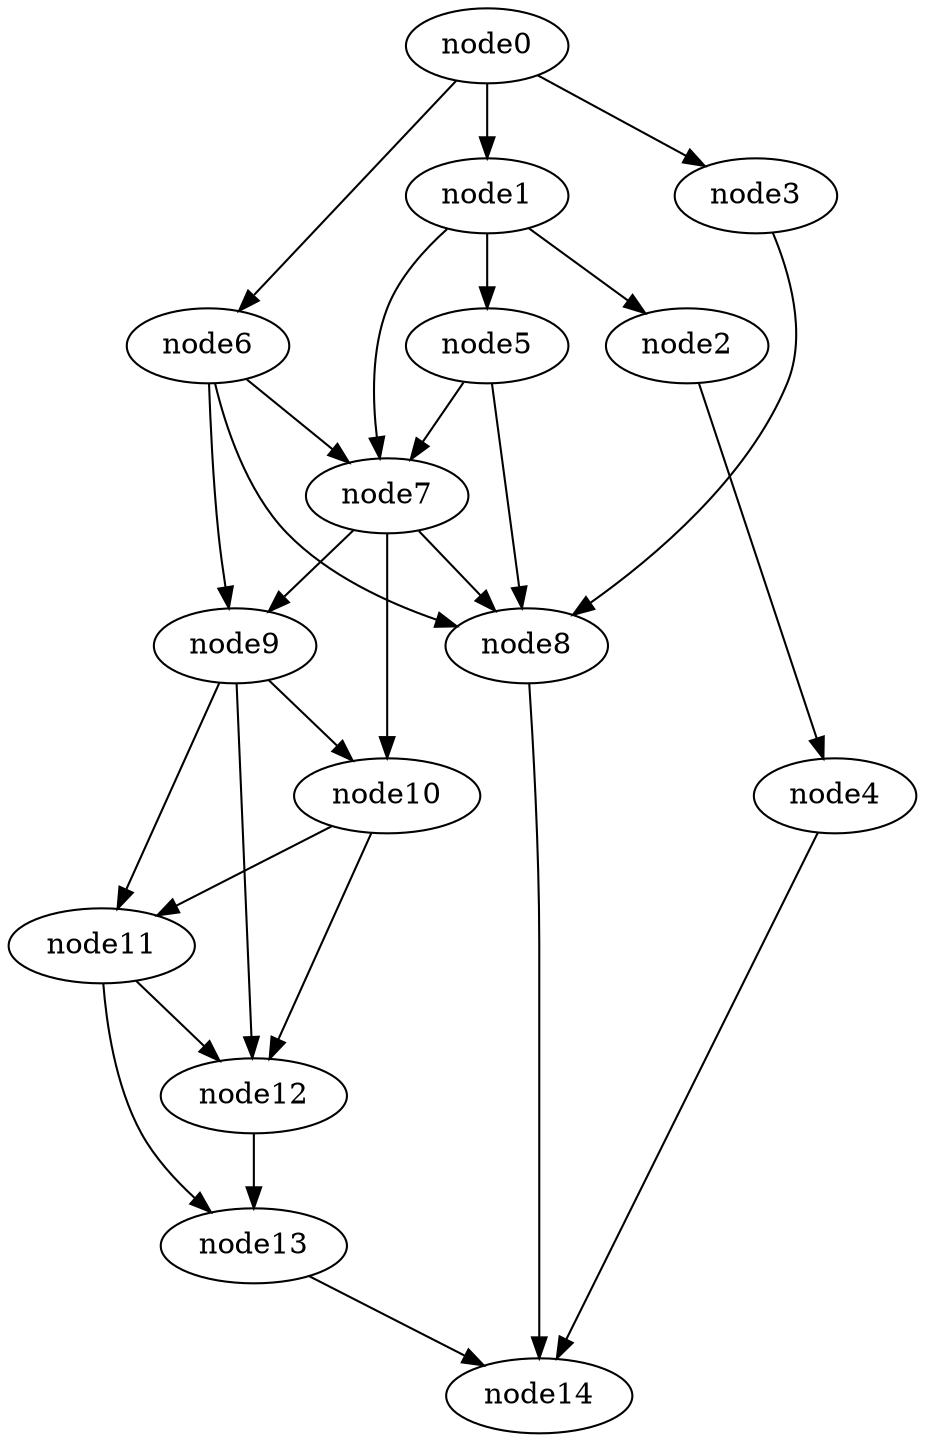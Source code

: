 digraph g{
	node14
	node13 -> node14
	node12 -> node13
	node11 -> node13
	node11 -> node12
	node10 -> node12
	node10 -> node11
	node9 -> node12
	node9 -> node11
	node9 -> node10
	node8 -> node14
	node7 -> node10
	node7 -> node9
	node7 -> node8
	node6 -> node9
	node6 -> node8
	node6 -> node7
	node5 -> node8
	node5 -> node7
	node4 -> node14
	node3 -> node8
	node2 -> node4
	node1 -> node7
	node1 -> node5
	node1 -> node2
	node0 -> node6
	node0 -> node3
	node0 -> node1
}
